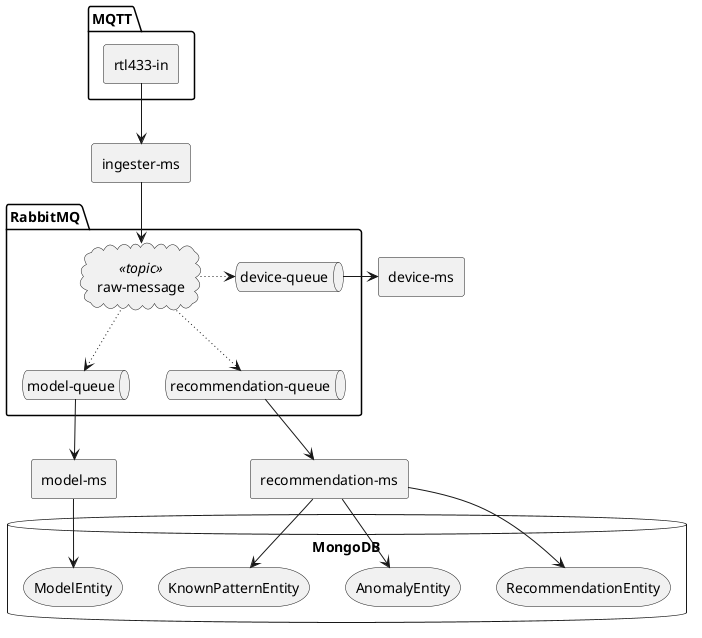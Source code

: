 @startuml
skinparam componentStyle rectangle

package "MQTT" {
  [rtl433-in] as mqtt
}

package "RabbitMQ" {
  cloud "raw-message" <<topic>> as rme
  queue "model-queue" as qmodel
  queue "recommendation-queue" as qrecommend
  queue "device-queue" as qdevice
}

database "MongoDB" {
  storage "ModelEntity" as model
  storage "AnomalyEntity" as anomaly
  storage "KnownPatternEntity" as knownpattern
  storage "RecommendationEntity" as recommendation
}

component "ingester-ms" as ims
component "model-ms" as mms
component "recommendation-ms" as rms
component "device-ms" as dms

mqtt --> ims
ims --> rme
rme -[dotted]-> qmodel
rme -[dotted]-> qrecommend
rme -[dotted]r-> qdevice

qmodel --> mms
mms --> model

qrecommend --> rms
rms --> anomaly
rms --> knownpattern
rms --> recommendation

qdevice -r-> dms

@enduml
